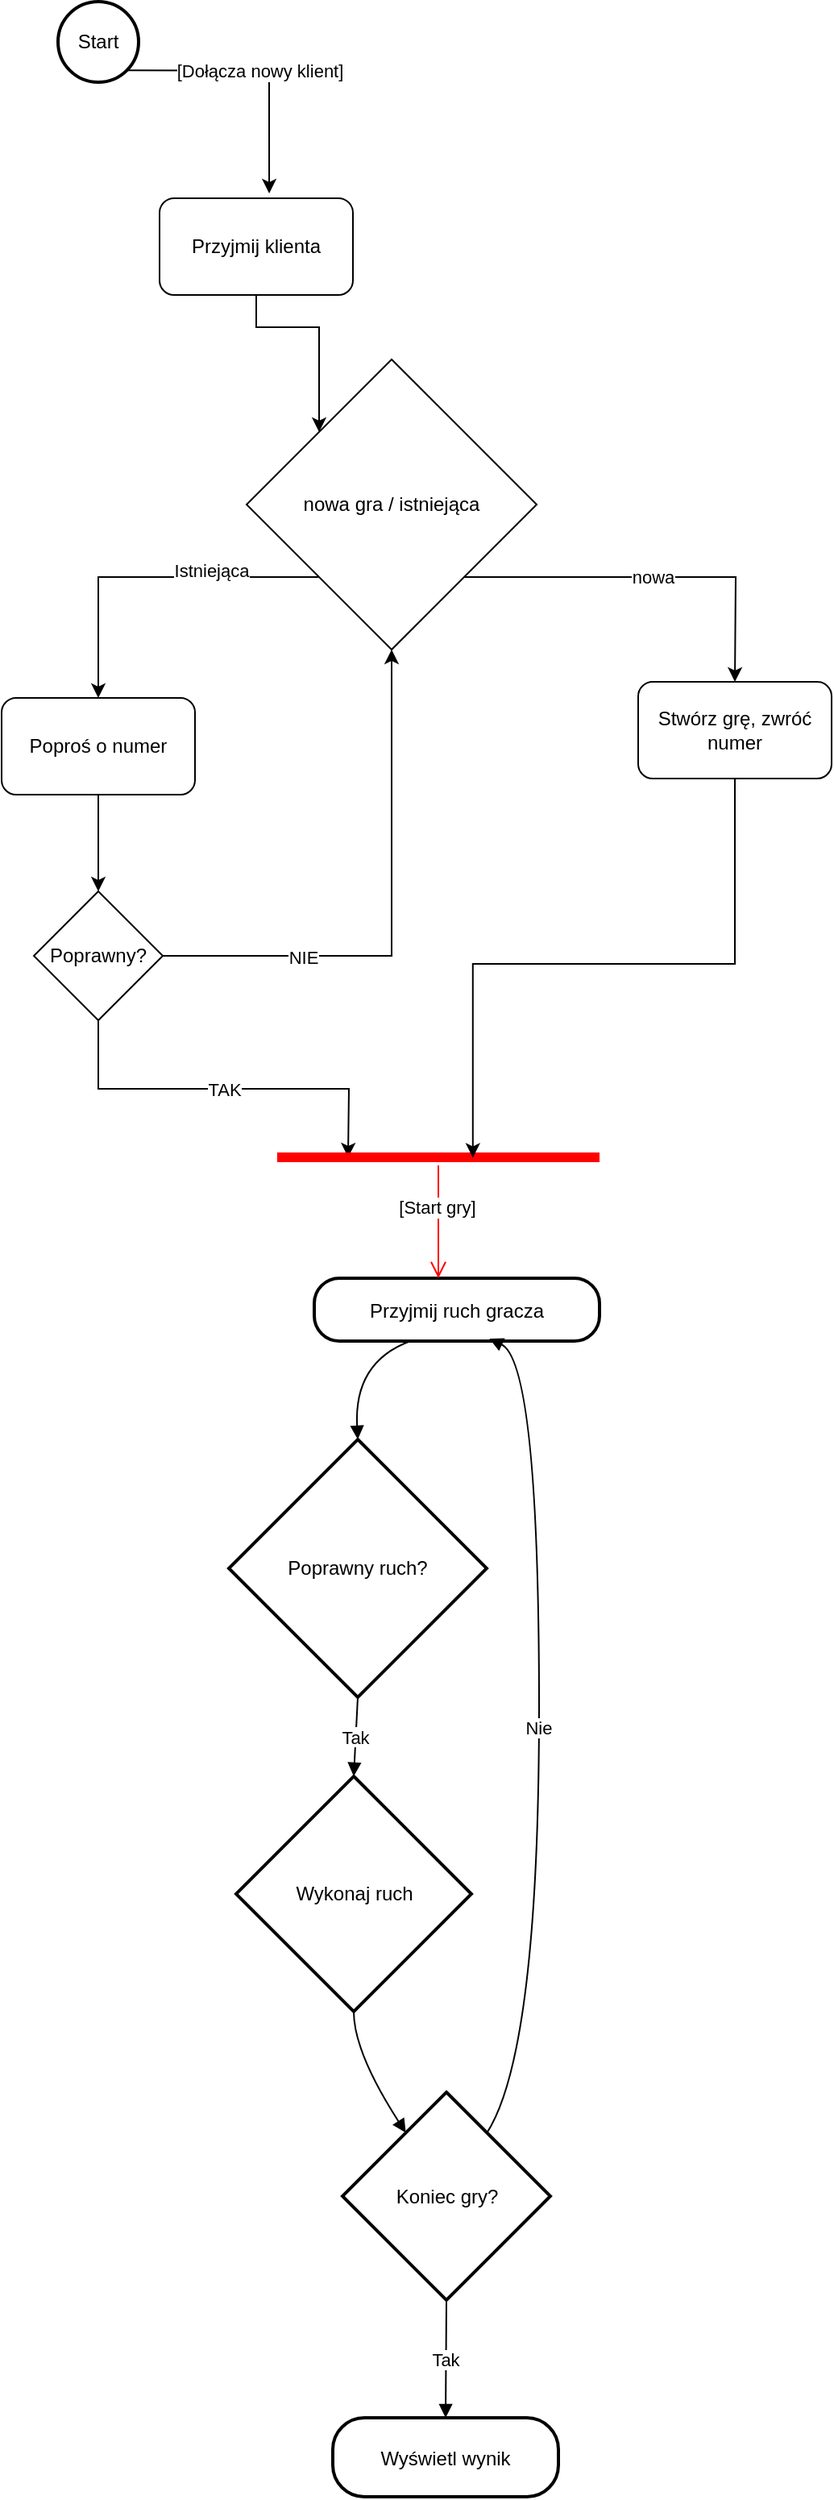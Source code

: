 <mxfile version="25.0.1" pages="2">
  <diagram name="Server" id="8Yekn0DO8vLQl4pJMV9I">
    <mxGraphModel dx="1434" dy="786" grid="1" gridSize="10" guides="1" tooltips="1" connect="1" arrows="1" fold="1" page="1" pageScale="1" pageWidth="827" pageHeight="1169" math="0" shadow="0">
      <root>
        <mxCell id="0" />
        <mxCell id="1" parent="0" />
        <mxCell id="2" value="Start" style="ellipse;aspect=fixed;strokeWidth=2;whiteSpace=wrap;" parent="1" vertex="1">
          <mxGeometry x="120" y="8" width="50" height="50" as="geometry" />
        </mxCell>
        <mxCell id="3" value="Przyjmij ruch gracza" style="rounded=1;arcSize=40;strokeWidth=2" parent="1" vertex="1">
          <mxGeometry x="279" y="800" width="177" height="39" as="geometry" />
        </mxCell>
        <mxCell id="4" value="Poprawny ruch?" style="rhombus;strokeWidth=2;whiteSpace=wrap;" parent="1" vertex="1">
          <mxGeometry x="226" y="900" width="160" height="160" as="geometry" />
        </mxCell>
        <mxCell id="5" value="Wykonaj ruch" style="rhombus;strokeWidth=2;whiteSpace=wrap;" parent="1" vertex="1">
          <mxGeometry x="230.5" y="1109" width="146" height="146" as="geometry" />
        </mxCell>
        <mxCell id="6" value="Koniec gry?" style="rhombus;strokeWidth=2;whiteSpace=wrap;" parent="1" vertex="1">
          <mxGeometry x="296.5" y="1305" width="129" height="129" as="geometry" />
        </mxCell>
        <mxCell id="7" value="Wyświetl wynik" style="rounded=1;arcSize=40;strokeWidth=2" parent="1" vertex="1">
          <mxGeometry x="290.5" y="1507" width="140" height="49" as="geometry" />
        </mxCell>
        <mxCell id="9" value="" style="curved=1;startArrow=none;endArrow=block;exitX=0.34;exitY=0.99;entryX=0.5;entryY=0;" parent="1" source="3" target="4" edge="1">
          <mxGeometry relative="1" as="geometry">
            <Array as="points">
              <mxPoint x="303.5" y="852" />
            </Array>
          </mxGeometry>
        </mxCell>
        <mxCell id="10" value="Tak" style="curved=1;startArrow=none;endArrow=block;exitX=0.5;exitY=1;entryX=0.5;entryY=0;" parent="1" source="4" target="5" edge="1">
          <mxGeometry relative="1" as="geometry">
            <Array as="points" />
          </mxGeometry>
        </mxCell>
        <mxCell id="11" value="" style="curved=1;startArrow=none;endArrow=block;exitX=0.5;exitY=1;entryX=0.18;entryY=0;" parent="1" source="5" target="6" edge="1">
          <mxGeometry relative="1" as="geometry">
            <Array as="points">
              <mxPoint x="303.5" y="1280" />
            </Array>
          </mxGeometry>
        </mxCell>
        <mxCell id="12" value="Nie" style="curved=1;startArrow=none;endArrow=block;exitX=0.82;exitY=0;entryX=0.614;entryY=0.963;entryDx=0;entryDy=0;entryPerimeter=0;" parent="1" source="6" target="3" edge="1">
          <mxGeometry relative="1" as="geometry">
            <Array as="points">
              <mxPoint x="418.5" y="1280" />
              <mxPoint x="418.5" y="852" />
            </Array>
          </mxGeometry>
        </mxCell>
        <mxCell id="13" value="Tak" style="curved=1;startArrow=none;endArrow=block;exitX=0.5;exitY=1;entryX=0.5;entryY=-0.01;" parent="1" source="6" target="7" edge="1">
          <mxGeometry relative="1" as="geometry">
            <Array as="points" />
          </mxGeometry>
        </mxCell>
        <mxCell id="Xq9TZbqAQkqyk2GmmiWT-18" style="edgeStyle=orthogonalEdgeStyle;rounded=0;orthogonalLoop=1;jettySize=auto;html=1;exitX=0.5;exitY=1;exitDx=0;exitDy=0;entryX=0;entryY=0;entryDx=0;entryDy=0;" parent="1" source="Xq9TZbqAQkqyk2GmmiWT-15" target="Xq9TZbqAQkqyk2GmmiWT-17" edge="1">
          <mxGeometry relative="1" as="geometry" />
        </mxCell>
        <mxCell id="Xq9TZbqAQkqyk2GmmiWT-15" value="Przyjmij klienta" style="rounded=1;whiteSpace=wrap;html=1;" parent="1" vertex="1">
          <mxGeometry x="183" y="130" width="120" height="60" as="geometry" />
        </mxCell>
        <mxCell id="Xq9TZbqAQkqyk2GmmiWT-16" value="[Dołącza nowy klient]" style="edgeStyle=orthogonalEdgeStyle;rounded=0;orthogonalLoop=1;jettySize=auto;html=1;exitX=1;exitY=1;exitDx=0;exitDy=0;entryX=0.567;entryY=-0.05;entryDx=0;entryDy=0;entryPerimeter=0;" parent="1" source="2" target="Xq9TZbqAQkqyk2GmmiWT-15" edge="1">
          <mxGeometry relative="1" as="geometry" />
        </mxCell>
        <mxCell id="Xq9TZbqAQkqyk2GmmiWT-19" value="nowa" style="edgeStyle=orthogonalEdgeStyle;rounded=0;orthogonalLoop=1;jettySize=auto;html=1;exitX=1;exitY=1;exitDx=0;exitDy=0;" parent="1" source="Xq9TZbqAQkqyk2GmmiWT-17" edge="1">
          <mxGeometry relative="1" as="geometry">
            <mxPoint x="540" y="430" as="targetPoint" />
          </mxGeometry>
        </mxCell>
        <mxCell id="Xq9TZbqAQkqyk2GmmiWT-22" style="edgeStyle=orthogonalEdgeStyle;rounded=0;orthogonalLoop=1;jettySize=auto;html=1;exitX=0;exitY=1;exitDx=0;exitDy=0;" parent="1" source="Xq9TZbqAQkqyk2GmmiWT-17" target="Xq9TZbqAQkqyk2GmmiWT-21" edge="1">
          <mxGeometry relative="1" as="geometry" />
        </mxCell>
        <mxCell id="Xq9TZbqAQkqyk2GmmiWT-23" value="Istniejąca" style="edgeLabel;html=1;align=center;verticalAlign=middle;resizable=0;points=[];" parent="Xq9TZbqAQkqyk2GmmiWT-22" vertex="1" connectable="0">
          <mxGeometry x="-0.363" y="-4" relative="1" as="geometry">
            <mxPoint as="offset" />
          </mxGeometry>
        </mxCell>
        <mxCell id="Xq9TZbqAQkqyk2GmmiWT-17" value="nowa gra / istniejąca" style="rhombus;whiteSpace=wrap;html=1;" parent="1" vertex="1">
          <mxGeometry x="237" y="230" width="180" height="180" as="geometry" />
        </mxCell>
        <mxCell id="Xq9TZbqAQkqyk2GmmiWT-20" value="Stwórz grę, zwróć numer" style="rounded=1;whiteSpace=wrap;html=1;" parent="1" vertex="1">
          <mxGeometry x="480" y="430" width="120" height="60" as="geometry" />
        </mxCell>
        <mxCell id="Xq9TZbqAQkqyk2GmmiWT-25" style="edgeStyle=orthogonalEdgeStyle;rounded=0;orthogonalLoop=1;jettySize=auto;html=1;exitX=0.5;exitY=1;exitDx=0;exitDy=0;entryX=0.5;entryY=0;entryDx=0;entryDy=0;" parent="1" source="Xq9TZbqAQkqyk2GmmiWT-21" target="Xq9TZbqAQkqyk2GmmiWT-24" edge="1">
          <mxGeometry relative="1" as="geometry" />
        </mxCell>
        <mxCell id="Xq9TZbqAQkqyk2GmmiWT-21" value="Poproś o numer" style="rounded=1;whiteSpace=wrap;html=1;" parent="1" vertex="1">
          <mxGeometry x="85" y="440" width="120" height="60" as="geometry" />
        </mxCell>
        <mxCell id="Xq9TZbqAQkqyk2GmmiWT-26" style="edgeStyle=orthogonalEdgeStyle;rounded=0;orthogonalLoop=1;jettySize=auto;html=1;exitX=1;exitY=0.5;exitDx=0;exitDy=0;entryX=0.5;entryY=1;entryDx=0;entryDy=0;" parent="1" source="Xq9TZbqAQkqyk2GmmiWT-24" target="Xq9TZbqAQkqyk2GmmiWT-17" edge="1">
          <mxGeometry relative="1" as="geometry" />
        </mxCell>
        <mxCell id="Xq9TZbqAQkqyk2GmmiWT-27" value="NIE" style="edgeLabel;html=1;align=center;verticalAlign=middle;resizable=0;points=[];" parent="Xq9TZbqAQkqyk2GmmiWT-26" vertex="1" connectable="0">
          <mxGeometry x="-0.478" y="-1" relative="1" as="geometry">
            <mxPoint as="offset" />
          </mxGeometry>
        </mxCell>
        <mxCell id="Xq9TZbqAQkqyk2GmmiWT-30" value="TAK" style="edgeStyle=orthogonalEdgeStyle;rounded=0;orthogonalLoop=1;jettySize=auto;html=1;exitX=0.5;exitY=1;exitDx=0;exitDy=0;" parent="1" source="Xq9TZbqAQkqyk2GmmiWT-24" edge="1">
          <mxGeometry relative="1" as="geometry">
            <mxPoint x="300" y="725" as="targetPoint" />
          </mxGeometry>
        </mxCell>
        <mxCell id="Xq9TZbqAQkqyk2GmmiWT-24" value="Poprawny? " style="rhombus;whiteSpace=wrap;html=1;" parent="1" vertex="1">
          <mxGeometry x="105" y="560" width="80" height="80" as="geometry" />
        </mxCell>
        <mxCell id="Xq9TZbqAQkqyk2GmmiWT-35" value="" style="shape=line;html=1;strokeWidth=6;strokeColor=#ff0000;" parent="1" vertex="1">
          <mxGeometry x="256" y="720" width="200" height="10" as="geometry" />
        </mxCell>
        <mxCell id="Xq9TZbqAQkqyk2GmmiWT-36" value="" style="edgeStyle=orthogonalEdgeStyle;html=1;verticalAlign=bottom;endArrow=open;endSize=8;strokeColor=#ff0000;rounded=0;" parent="1" source="Xq9TZbqAQkqyk2GmmiWT-35" edge="1">
          <mxGeometry relative="1" as="geometry">
            <mxPoint x="356" y="800" as="targetPoint" />
          </mxGeometry>
        </mxCell>
        <mxCell id="Xq9TZbqAQkqyk2GmmiWT-38" value="[Start gry]" style="edgeLabel;html=1;align=center;verticalAlign=middle;resizable=0;points=[];" parent="Xq9TZbqAQkqyk2GmmiWT-36" vertex="1" connectable="0">
          <mxGeometry x="-0.279" y="-1" relative="1" as="geometry">
            <mxPoint as="offset" />
          </mxGeometry>
        </mxCell>
        <mxCell id="Xq9TZbqAQkqyk2GmmiWT-37" style="edgeStyle=orthogonalEdgeStyle;rounded=0;orthogonalLoop=1;jettySize=auto;html=1;exitX=0.5;exitY=1;exitDx=0;exitDy=0;entryX=0.607;entryY=0.524;entryDx=0;entryDy=0;entryPerimeter=0;" parent="1" source="Xq9TZbqAQkqyk2GmmiWT-20" target="Xq9TZbqAQkqyk2GmmiWT-35" edge="1">
          <mxGeometry relative="1" as="geometry" />
        </mxCell>
      </root>
    </mxGraphModel>
  </diagram>
  <diagram id="hQBseLKq1TKGjk3IYa1s" name="klient">
    <mxGraphModel dx="1381" dy="1886" grid="1" gridSize="10" guides="1" tooltips="1" connect="1" arrows="1" fold="1" page="1" pageScale="1" pageWidth="850" pageHeight="1100" math="0" shadow="0">
      <root>
        <mxCell id="0" />
        <mxCell id="1" parent="0" />
        <mxCell id="ozcVwi5Nu7erykB1rbP3-1" value="" style="ellipse;html=1;shape=startState;fillColor=#000000;strokeColor=#ff0000;" vertex="1" parent="1">
          <mxGeometry x="410" y="20" width="30" height="30" as="geometry" />
        </mxCell>
        <mxCell id="ozcVwi5Nu7erykB1rbP3-2" value="" style="edgeStyle=orthogonalEdgeStyle;html=1;verticalAlign=bottom;endArrow=open;endSize=8;strokeColor=#ff0000;rounded=0;" edge="1" source="ozcVwi5Nu7erykB1rbP3-1" parent="1">
          <mxGeometry relative="1" as="geometry">
            <mxPoint x="425" y="110" as="targetPoint" />
          </mxGeometry>
        </mxCell>
        <mxCell id="ozcVwi5Nu7erykB1rbP3-3" value="Włączenie aplikacji klienta" style="text;html=1;align=center;verticalAlign=middle;resizable=0;points=[];autosize=1;strokeColor=none;fillColor=none;" vertex="1" parent="1">
          <mxGeometry x="425" y="60" width="160" height="30" as="geometry" />
        </mxCell>
        <mxCell id="ozcVwi5Nu7erykB1rbP3-4" value="Oczekiwanie na komendę &amp;lt;Disconnected&amp;gt;" style="rounded=1;whiteSpace=wrap;html=1;arcSize=40;fontColor=#000000;fillColor=#ffffc0;strokeColor=#ff0000;" vertex="1" parent="1">
          <mxGeometry x="365" y="100" width="125" height="50" as="geometry" />
        </mxCell>
        <mxCell id="ozcVwi5Nu7erykB1rbP3-5" value="" style="edgeStyle=orthogonalEdgeStyle;html=1;verticalAlign=bottom;endArrow=open;endSize=8;strokeColor=#ff0000;rounded=0;" edge="1" source="ozcVwi5Nu7erykB1rbP3-4" parent="1" target="ozcVwi5Nu7erykB1rbP3-6">
          <mxGeometry relative="1" as="geometry">
            <mxPoint x="425" y="190" as="targetPoint" />
          </mxGeometry>
        </mxCell>
        <mxCell id="ozcVwi5Nu7erykB1rbP3-6" value="Komenda" style="rhombus;whiteSpace=wrap;html=1;fontColor=#000000;fillColor=#ffffc0;strokeColor=#ff0000;" vertex="1" parent="1">
          <mxGeometry x="385.0" y="170.0" width="80" height="40" as="geometry" />
        </mxCell>
        <mxCell id="ozcVwi5Nu7erykB1rbP3-7" value="&lt;div&gt;Zobacz gry&lt;/div&gt;" style="edgeStyle=orthogonalEdgeStyle;html=1;align=left;verticalAlign=bottom;endArrow=open;endSize=8;strokeColor=#ff0000;rounded=0;" edge="1" source="ozcVwi5Nu7erykB1rbP3-6" parent="1" target="n7H0me0uHHnZpbPR4lG--40">
          <mxGeometry x="-1" relative="1" as="geometry">
            <mxPoint x="990" y="190" as="targetPoint" />
            <mxPoint as="offset" />
          </mxGeometry>
        </mxCell>
        <mxCell id="ozcVwi5Nu7erykB1rbP3-8" value="" style="edgeStyle=orthogonalEdgeStyle;html=1;align=left;verticalAlign=top;endArrow=open;endSize=8;strokeColor=#ff0000;rounded=0;entryX=0.5;entryY=0;entryDx=0;entryDy=0;" edge="1" source="ozcVwi5Nu7erykB1rbP3-6" parent="1" target="lL6sQDFHFlfwWEWf_Sid-5">
          <mxGeometry x="-1" relative="1" as="geometry">
            <mxPoint x="425.0" y="270.0" as="targetPoint" />
            <Array as="points">
              <mxPoint x="425" y="300" />
              <mxPoint x="900" y="300" />
            </Array>
            <mxPoint as="offset" />
          </mxGeometry>
        </mxCell>
        <mxCell id="lL6sQDFHFlfwWEWf_Sid-3" value="Dołacz do gry" style="text;html=1;align=center;verticalAlign=middle;resizable=0;points=[];autosize=1;strokeColor=none;fillColor=none;" vertex="1" parent="1">
          <mxGeometry x="420" y="210" width="100" height="30" as="geometry" />
        </mxCell>
        <mxCell id="lL6sQDFHFlfwWEWf_Sid-5" value="Istnieje?" style="rhombus;whiteSpace=wrap;html=1;fontColor=#000000;fillColor=#ffffc0;strokeColor=#ff0000;" vertex="1" parent="1">
          <mxGeometry x="860" y="340" width="80" height="40" as="geometry" />
        </mxCell>
        <mxCell id="lL6sQDFHFlfwWEWf_Sid-6" value="no" style="edgeStyle=orthogonalEdgeStyle;html=1;align=left;verticalAlign=bottom;endArrow=open;endSize=8;strokeColor=#ff0000;rounded=0;exitX=1;exitY=0.5;exitDx=0;exitDy=0;" edge="1" source="lL6sQDFHFlfwWEWf_Sid-5" parent="1">
          <mxGeometry x="-1" relative="1" as="geometry">
            <mxPoint x="490" y="120" as="targetPoint" />
            <mxPoint x="462.52" y="290.0" as="sourcePoint" />
            <Array as="points">
              <mxPoint x="1070" y="360" />
              <mxPoint x="1070" y="120" />
            </Array>
          </mxGeometry>
        </mxCell>
        <mxCell id="lL6sQDFHFlfwWEWf_Sid-7" value="yes" style="edgeStyle=orthogonalEdgeStyle;html=1;align=left;verticalAlign=top;endArrow=open;endSize=8;strokeColor=#ff0000;rounded=0;entryX=0.5;entryY=0;entryDx=0;entryDy=0;" edge="1" source="lL6sQDFHFlfwWEWf_Sid-5" parent="1" target="n7H0me0uHHnZpbPR4lG--32">
          <mxGeometry x="-1" relative="1" as="geometry">
            <mxPoint x="425" y="370" as="targetPoint" />
          </mxGeometry>
        </mxCell>
        <mxCell id="lL6sQDFHFlfwWEWf_Sid-8" value="Wyświetl gry" style="rounded=1;whiteSpace=wrap;html=1;arcSize=40;fontColor=#000000;fillColor=#ffffc0;strokeColor=#ff0000;" vertex="1" parent="1">
          <mxGeometry x="585.0" y="230.0" width="120" height="40" as="geometry" />
        </mxCell>
        <mxCell id="lL6sQDFHFlfwWEWf_Sid-9" value="" style="edgeStyle=orthogonalEdgeStyle;html=1;verticalAlign=bottom;endArrow=open;endSize=8;strokeColor=#ff0000;rounded=0;exitX=0;exitY=0.5;exitDx=0;exitDy=0;" edge="1" source="lL6sQDFHFlfwWEWf_Sid-8" parent="1">
          <mxGeometry relative="1" as="geometry">
            <mxPoint x="490" y="120" as="targetPoint" />
            <Array as="points">
              <mxPoint x="550" y="250" />
              <mxPoint x="550" y="120" />
            </Array>
          </mxGeometry>
        </mxCell>
        <mxCell id="lL6sQDFHFlfwWEWf_Sid-10" value="Dołącz do gry" style="rounded=1;whiteSpace=wrap;html=1;arcSize=40;fontColor=#000000;fillColor=#ffffc0;strokeColor=#ff0000;" vertex="1" parent="1">
          <mxGeometry x="365.0" y="370.0" width="120" height="40" as="geometry" />
        </mxCell>
        <mxCell id="lL6sQDFHFlfwWEWf_Sid-11" value="" style="edgeStyle=orthogonalEdgeStyle;html=1;verticalAlign=bottom;endArrow=open;endSize=8;strokeColor=#ff0000;rounded=0;" edge="1" source="lL6sQDFHFlfwWEWf_Sid-10" parent="1" target="lL6sQDFHFlfwWEWf_Sid-17">
          <mxGeometry relative="1" as="geometry">
            <mxPoint x="425.0" y="450.0" as="targetPoint" />
          </mxGeometry>
        </mxCell>
        <mxCell id="lL6sQDFHFlfwWEWf_Sid-12" value="Wybierz zasady" style="rounded=1;whiteSpace=wrap;html=1;arcSize=40;fontColor=#000000;fillColor=#ffffc0;strokeColor=#ff0000;" vertex="1" parent="1">
          <mxGeometry x="190" y="170.004" width="120" height="40" as="geometry" />
        </mxCell>
        <mxCell id="lL6sQDFHFlfwWEWf_Sid-13" value="" style="edgeStyle=orthogonalEdgeStyle;html=1;verticalAlign=bottom;endArrow=open;endSize=8;strokeColor=#ff0000;rounded=0;entryX=0;entryY=0.5;entryDx=0;entryDy=0;" edge="1" source="lL6sQDFHFlfwWEWf_Sid-12" parent="1" target="lL6sQDFHFlfwWEWf_Sid-10">
          <mxGeometry relative="1" as="geometry">
            <mxPoint x="250" y="400" as="targetPoint" />
            <Array as="points">
              <mxPoint x="250" y="305" />
              <mxPoint x="251" y="305" />
              <mxPoint x="251" y="390" />
            </Array>
          </mxGeometry>
        </mxCell>
        <mxCell id="lL6sQDFHFlfwWEWf_Sid-17" value="&lt;div&gt;Oczekiwanie na komendę&lt;/div&gt;&lt;div&gt;&amp;lt;LOBBY&amp;gt;&lt;br&gt;&lt;/div&gt;" style="rounded=1;whiteSpace=wrap;html=1;arcSize=40;fontColor=#000000;fillColor=#ffffc0;strokeColor=#ff0000;" vertex="1" parent="1">
          <mxGeometry x="363" y="450" width="125" height="50" as="geometry" />
        </mxCell>
        <mxCell id="lL6sQDFHFlfwWEWf_Sid-18" value="" style="edgeStyle=orthogonalEdgeStyle;html=1;verticalAlign=bottom;endArrow=open;endSize=8;strokeColor=#ff0000;rounded=0;" edge="1" source="lL6sQDFHFlfwWEWf_Sid-17" parent="1" target="lL6sQDFHFlfwWEWf_Sid-19">
          <mxGeometry relative="1" as="geometry">
            <mxPoint x="425.0" y="550.0" as="targetPoint" />
          </mxGeometry>
        </mxCell>
        <mxCell id="lL6sQDFHFlfwWEWf_Sid-22" style="edgeStyle=orthogonalEdgeStyle;rounded=0;orthogonalLoop=1;jettySize=auto;html=1;exitX=0;exitY=0.5;exitDx=0;exitDy=0;fillColor=#f8cecc;strokeColor=#b85450;entryX=0.02;entryY=0.415;entryDx=0;entryDy=0;entryPerimeter=0;" edge="1" parent="1" source="lL6sQDFHFlfwWEWf_Sid-19" target="ozcVwi5Nu7erykB1rbP3-4">
          <mxGeometry relative="1" as="geometry">
            <mxPoint x="140" y="120" as="targetPoint" />
            <Array as="points">
              <mxPoint x="141" y="550" />
              <mxPoint x="141" y="121" />
            </Array>
          </mxGeometry>
        </mxCell>
        <mxCell id="lL6sQDFHFlfwWEWf_Sid-19" value="Komenda" style="rhombus;whiteSpace=wrap;html=1;fontColor=#000000;fillColor=#ffffc0;strokeColor=#ff0000;" vertex="1" parent="1">
          <mxGeometry x="385.0" y="530" width="80" height="40" as="geometry" />
        </mxCell>
        <mxCell id="lL6sQDFHFlfwWEWf_Sid-20" value="Gotowy" style="edgeStyle=orthogonalEdgeStyle;html=1;align=left;verticalAlign=bottom;endArrow=open;endSize=8;strokeColor=#ff0000;rounded=0;" edge="1" source="lL6sQDFHFlfwWEWf_Sid-19" parent="1" target="lL6sQDFHFlfwWEWf_Sid-40">
          <mxGeometry x="-1" relative="1" as="geometry">
            <mxPoint x="640" y="550" as="targetPoint" />
          </mxGeometry>
        </mxCell>
        <mxCell id="lL6sQDFHFlfwWEWf_Sid-21" value="Start/Zmień zasady" style="edgeStyle=orthogonalEdgeStyle;html=1;align=left;verticalAlign=top;endArrow=open;endSize=8;strokeColor=#ff0000;rounded=0;" edge="1" source="lL6sQDFHFlfwWEWf_Sid-19" parent="1" target="lL6sQDFHFlfwWEWf_Sid-25">
          <mxGeometry x="-1" relative="1" as="geometry">
            <mxPoint x="425.0" y="630" as="targetPoint" />
          </mxGeometry>
        </mxCell>
        <mxCell id="lL6sQDFHFlfwWEWf_Sid-23" value="Rozłącz się" style="text;html=1;align=center;verticalAlign=middle;resizable=0;points=[];autosize=1;strokeColor=none;fillColor=none;" vertex="1" parent="1">
          <mxGeometry x="300" y="528" width="80" height="30" as="geometry" />
        </mxCell>
        <mxCell id="lL6sQDFHFlfwWEWf_Sid-25" value="Admin?" style="rhombus;whiteSpace=wrap;html=1;fontColor=#000000;fillColor=#ffffc0;strokeColor=#ff0000;" vertex="1" parent="1">
          <mxGeometry x="385.0" y="610" width="80" height="40" as="geometry" />
        </mxCell>
        <mxCell id="lL6sQDFHFlfwWEWf_Sid-26" value="no" style="edgeStyle=orthogonalEdgeStyle;html=1;align=left;verticalAlign=bottom;endArrow=open;endSize=8;strokeColor=#ff0000;rounded=0;entryX=0;entryY=0.5;entryDx=0;entryDy=0;" edge="1" source="lL6sQDFHFlfwWEWf_Sid-25" parent="1" target="lL6sQDFHFlfwWEWf_Sid-17">
          <mxGeometry x="-0.844" relative="1" as="geometry">
            <mxPoint x="290" y="470" as="targetPoint" />
            <Array as="points">
              <mxPoint x="291" y="630" />
              <mxPoint x="291" y="475" />
            </Array>
            <mxPoint as="offset" />
          </mxGeometry>
        </mxCell>
        <mxCell id="lL6sQDFHFlfwWEWf_Sid-27" value="yes" style="edgeStyle=orthogonalEdgeStyle;html=1;align=left;verticalAlign=top;endArrow=open;endSize=8;strokeColor=#ff0000;rounded=0;" edge="1" source="lL6sQDFHFlfwWEWf_Sid-25" parent="1" target="lL6sQDFHFlfwWEWf_Sid-30">
          <mxGeometry x="-1" relative="1" as="geometry">
            <mxPoint x="425.0" y="690" as="targetPoint" />
          </mxGeometry>
        </mxCell>
        <mxCell id="lL6sQDFHFlfwWEWf_Sid-30" value="Komenda" style="rhombus;whiteSpace=wrap;html=1;fontColor=#000000;fillColor=#ffffc0;strokeColor=#ff0000;" vertex="1" parent="1">
          <mxGeometry x="385.0" y="670" width="80" height="40" as="geometry" />
        </mxCell>
        <mxCell id="lL6sQDFHFlfwWEWf_Sid-31" value="Start" style="edgeStyle=orthogonalEdgeStyle;html=1;align=left;verticalAlign=bottom;endArrow=open;endSize=8;strokeColor=#ff0000;rounded=0;" edge="1" source="lL6sQDFHFlfwWEWf_Sid-30" parent="1" target="lL6sQDFHFlfwWEWf_Sid-37">
          <mxGeometry x="-1" relative="1" as="geometry">
            <mxPoint x="565.0" y="690" as="targetPoint" />
          </mxGeometry>
        </mxCell>
        <mxCell id="lL6sQDFHFlfwWEWf_Sid-32" value="Zmień" style="edgeStyle=orthogonalEdgeStyle;html=1;align=left;verticalAlign=top;endArrow=open;endSize=8;strokeColor=#ff0000;rounded=0;" edge="1" source="lL6sQDFHFlfwWEWf_Sid-30" parent="1" target="lL6sQDFHFlfwWEWf_Sid-33">
          <mxGeometry x="-0.043" relative="1" as="geometry">
            <mxPoint x="300" y="690" as="targetPoint" />
            <mxPoint as="offset" />
          </mxGeometry>
        </mxCell>
        <mxCell id="lL6sQDFHFlfwWEWf_Sid-33" value="Zmienia" style="rounded=1;whiteSpace=wrap;html=1;arcSize=40;fontColor=#000000;fillColor=#ffffc0;strokeColor=#ff0000;" vertex="1" parent="1">
          <mxGeometry x="150" y="670" width="120" height="40" as="geometry" />
        </mxCell>
        <mxCell id="lL6sQDFHFlfwWEWf_Sid-36" value="Zmień" style="edgeStyle=orthogonalEdgeStyle;html=1;align=left;verticalAlign=top;endArrow=open;endSize=8;strokeColor=#ff0000;rounded=0;exitX=0.5;exitY=0;exitDx=0;exitDy=0;entryX=0;entryY=0.5;entryDx=0;entryDy=0;" edge="1" parent="1" source="lL6sQDFHFlfwWEWf_Sid-33" target="lL6sQDFHFlfwWEWf_Sid-17">
          <mxGeometry x="-0.043" relative="1" as="geometry">
            <mxPoint x="280" y="460" as="targetPoint" />
            <mxPoint x="395" y="700" as="sourcePoint" />
            <mxPoint as="offset" />
            <Array as="points">
              <mxPoint x="210" y="475" />
            </Array>
          </mxGeometry>
        </mxCell>
        <mxCell id="lL6sQDFHFlfwWEWf_Sid-37" value="Wszyscy gotowi" style="rhombus;whiteSpace=wrap;html=1;fontColor=#000000;fillColor=#ffffc0;strokeColor=#ff0000;" vertex="1" parent="1">
          <mxGeometry x="570" y="630" width="110" height="80" as="geometry" />
        </mxCell>
        <mxCell id="lL6sQDFHFlfwWEWf_Sid-38" value="no" style="edgeStyle=orthogonalEdgeStyle;html=1;align=left;verticalAlign=bottom;endArrow=open;endSize=8;strokeColor=#ff0000;rounded=0;" edge="1" source="lL6sQDFHFlfwWEWf_Sid-37" parent="1" target="lL6sQDFHFlfwWEWf_Sid-43">
          <mxGeometry x="-1" relative="1" as="geometry">
            <mxPoint x="740" y="600" as="targetPoint" />
          </mxGeometry>
        </mxCell>
        <mxCell id="lL6sQDFHFlfwWEWf_Sid-39" value="yes" style="edgeStyle=orthogonalEdgeStyle;html=1;align=left;verticalAlign=top;endArrow=open;endSize=8;strokeColor=#ff0000;rounded=0;" edge="1" source="lL6sQDFHFlfwWEWf_Sid-37" parent="1" target="lL6sQDFHFlfwWEWf_Sid-46">
          <mxGeometry x="-1" relative="1" as="geometry">
            <mxPoint x="440" y="790" as="targetPoint" />
            <Array as="points">
              <mxPoint x="625" y="750" />
              <mxPoint x="430" y="750" />
            </Array>
          </mxGeometry>
        </mxCell>
        <mxCell id="lL6sQDFHFlfwWEWf_Sid-40" value="Czekaj na rozpoczęcie" style="rounded=1;whiteSpace=wrap;html=1;arcSize=40;fontColor=#000000;fillColor=#ffffc0;strokeColor=#ff0000;" vertex="1" parent="1">
          <mxGeometry x="560" y="530" width="120" height="40" as="geometry" />
        </mxCell>
        <mxCell id="lL6sQDFHFlfwWEWf_Sid-42" value="" style="edgeStyle=orthogonalEdgeStyle;html=1;align=left;verticalAlign=top;endArrow=open;endSize=8;strokeColor=#ff0000;rounded=0;entryX=0.5;entryY=0;entryDx=0;entryDy=0;exitX=0.5;exitY=1;exitDx=0;exitDy=0;" edge="1" parent="1" source="lL6sQDFHFlfwWEWf_Sid-40" target="lL6sQDFHFlfwWEWf_Sid-37">
          <mxGeometry x="0.077" y="115" relative="1" as="geometry">
            <mxPoint x="435" y="620" as="targetPoint" />
            <mxPoint x="435" y="580" as="sourcePoint" />
            <mxPoint as="offset" />
          </mxGeometry>
        </mxCell>
        <mxCell id="lL6sQDFHFlfwWEWf_Sid-43" value="Admin" style="rhombus;whiteSpace=wrap;html=1;fontColor=#000000;fillColor=#ffffc0;strokeColor=#ff0000;" vertex="1" parent="1">
          <mxGeometry x="700.0" y="580" width="80" height="40" as="geometry" />
        </mxCell>
        <mxCell id="lL6sQDFHFlfwWEWf_Sid-44" value="no" style="edgeStyle=orthogonalEdgeStyle;html=1;align=left;verticalAlign=bottom;endArrow=open;endSize=8;strokeColor=#ff0000;rounded=0;entryX=1;entryY=0.5;entryDx=0;entryDy=0;" edge="1" source="lL6sQDFHFlfwWEWf_Sid-43" parent="1" target="lL6sQDFHFlfwWEWf_Sid-40">
          <mxGeometry x="-0.142" relative="1" as="geometry">
            <mxPoint x="880.0" y="600" as="targetPoint" />
            <mxPoint as="offset" />
          </mxGeometry>
        </mxCell>
        <mxCell id="lL6sQDFHFlfwWEWf_Sid-45" value="yes" style="edgeStyle=orthogonalEdgeStyle;html=1;align=left;verticalAlign=top;endArrow=open;endSize=8;strokeColor=#ff0000;rounded=0;entryX=0.996;entryY=0.394;entryDx=0;entryDy=0;entryPerimeter=0;" edge="1" source="lL6sQDFHFlfwWEWf_Sid-43" parent="1" target="lL6sQDFHFlfwWEWf_Sid-17">
          <mxGeometry x="-0.835" relative="1" as="geometry">
            <mxPoint x="740.0" y="680" as="targetPoint" />
            <Array as="points">
              <mxPoint x="740" y="470" />
            </Array>
            <mxPoint as="offset" />
          </mxGeometry>
        </mxCell>
        <mxCell id="lL6sQDFHFlfwWEWf_Sid-46" value="Rozpoczęcie gry" style="rounded=1;whiteSpace=wrap;html=1;arcSize=40;fontColor=#000000;fillColor=#ffffc0;strokeColor=#ff0000;" vertex="1" parent="1">
          <mxGeometry x="370.0" y="770" width="120" height="40" as="geometry" />
        </mxCell>
        <mxCell id="lL6sQDFHFlfwWEWf_Sid-52" value="" style="edgeStyle=orthogonalEdgeStyle;html=1;verticalAlign=bottom;endArrow=open;endSize=8;strokeColor=#ff0000;rounded=0;" edge="1" parent="1" source="lL6sQDFHFlfwWEWf_Sid-46" target="lL6sQDFHFlfwWEWf_Sid-51">
          <mxGeometry relative="1" as="geometry">
            <mxPoint x="430.0" y="830" as="targetPoint" />
            <mxPoint x="430" y="810" as="sourcePoint" />
          </mxGeometry>
        </mxCell>
        <mxCell id="lL6sQDFHFlfwWEWf_Sid-56" style="edgeStyle=orthogonalEdgeStyle;rounded=0;orthogonalLoop=1;jettySize=auto;html=1;exitX=0.5;exitY=1;exitDx=0;exitDy=0;entryX=0.5;entryY=0;entryDx=0;entryDy=0;fillColor=#f8cecc;strokeColor=#b85450;" edge="1" parent="1" source="lL6sQDFHFlfwWEWf_Sid-51" target="lL6sQDFHFlfwWEWf_Sid-53">
          <mxGeometry relative="1" as="geometry" />
        </mxCell>
        <mxCell id="lL6sQDFHFlfwWEWf_Sid-51" value="&lt;div&gt;Oczekiwanie na komendę&lt;/div&gt;&lt;div&gt;&amp;lt;PLAYING&amp;gt;&lt;br&gt;&lt;/div&gt;" style="rounded=1;whiteSpace=wrap;html=1;arcSize=40;fontColor=#000000;fillColor=#ffffc0;strokeColor=#ff0000;" vertex="1" parent="1">
          <mxGeometry x="367.5" y="860" width="125" height="50" as="geometry" />
        </mxCell>
        <mxCell id="lL6sQDFHFlfwWEWf_Sid-57" style="edgeStyle=orthogonalEdgeStyle;rounded=0;orthogonalLoop=1;jettySize=auto;html=1;exitX=0;exitY=0.5;exitDx=0;exitDy=0;fillColor=#f8cecc;strokeColor=#b85450;entryX=0;entryY=0.5;entryDx=0;entryDy=0;" edge="1" parent="1" source="lL6sQDFHFlfwWEWf_Sid-53" target="ozcVwi5Nu7erykB1rbP3-4">
          <mxGeometry relative="1" as="geometry">
            <mxPoint x="-12.069" y="970" as="targetPoint" />
            <Array as="points">
              <mxPoint x="110" y="980" />
              <mxPoint x="110" y="125" />
            </Array>
          </mxGeometry>
        </mxCell>
        <mxCell id="lL6sQDFHFlfwWEWf_Sid-53" value="Komenda" style="rhombus;whiteSpace=wrap;html=1;fontColor=#000000;fillColor=#ffffc0;strokeColor=#ff0000;" vertex="1" parent="1">
          <mxGeometry x="390" y="960" width="80" height="40" as="geometry" />
        </mxCell>
        <mxCell id="lL6sQDFHFlfwWEWf_Sid-54" value="pokaz plansze" style="edgeStyle=orthogonalEdgeStyle;html=1;align=left;verticalAlign=bottom;endArrow=open;endSize=8;strokeColor=#ff0000;rounded=0;" edge="1" source="lL6sQDFHFlfwWEWf_Sid-53" parent="1" target="lL6sQDFHFlfwWEWf_Sid-59">
          <mxGeometry x="-1" relative="1" as="geometry">
            <mxPoint x="570" y="980" as="targetPoint" />
          </mxGeometry>
        </mxCell>
        <mxCell id="lL6sQDFHFlfwWEWf_Sid-55" value="ruch" style="edgeStyle=orthogonalEdgeStyle;html=1;align=left;verticalAlign=top;endArrow=open;endSize=8;strokeColor=#ff0000;rounded=0;" edge="1" source="lL6sQDFHFlfwWEWf_Sid-53" parent="1" target="lL6sQDFHFlfwWEWf_Sid-61">
          <mxGeometry x="-0.669" y="10" relative="1" as="geometry">
            <mxPoint x="430" y="1060" as="targetPoint" />
            <mxPoint as="offset" />
          </mxGeometry>
        </mxCell>
        <mxCell id="lL6sQDFHFlfwWEWf_Sid-58" value="rozłącz się" style="text;html=1;align=center;verticalAlign=middle;resizable=0;points=[];autosize=1;strokeColor=none;fillColor=none;" vertex="1" parent="1">
          <mxGeometry x="300" y="950" width="80" height="30" as="geometry" />
        </mxCell>
        <mxCell id="lL6sQDFHFlfwWEWf_Sid-59" value="Pokazuje plansze" style="rounded=1;whiteSpace=wrap;html=1;arcSize=40;fontColor=#000000;fillColor=#ffffc0;strokeColor=#ff0000;" vertex="1" parent="1">
          <mxGeometry x="565" y="960" width="120" height="40" as="geometry" />
        </mxCell>
        <mxCell id="lL6sQDFHFlfwWEWf_Sid-60" value="" style="edgeStyle=orthogonalEdgeStyle;html=1;verticalAlign=bottom;endArrow=open;endSize=8;strokeColor=#ff0000;rounded=0;entryX=1;entryY=0.5;entryDx=0;entryDy=0;" edge="1" source="lL6sQDFHFlfwWEWf_Sid-59" parent="1" target="lL6sQDFHFlfwWEWf_Sid-51">
          <mxGeometry relative="1" as="geometry">
            <mxPoint x="625" y="1040" as="targetPoint" />
            <Array as="points">
              <mxPoint x="620" y="885" />
            </Array>
          </mxGeometry>
        </mxCell>
        <mxCell id="lL6sQDFHFlfwWEWf_Sid-61" value="Czy twój ruch" style="rhombus;whiteSpace=wrap;html=1;fontColor=#000000;fillColor=#ffffc0;strokeColor=#ff0000;" vertex="1" parent="1">
          <mxGeometry x="382.5" y="1040" width="95" height="70" as="geometry" />
        </mxCell>
        <mxCell id="lL6sQDFHFlfwWEWf_Sid-62" value="no" style="edgeStyle=orthogonalEdgeStyle;html=1;align=left;verticalAlign=bottom;endArrow=open;endSize=8;strokeColor=#ff0000;rounded=0;" edge="1" source="lL6sQDFHFlfwWEWf_Sid-61" parent="1">
          <mxGeometry x="-1" relative="1" as="geometry">
            <mxPoint x="570" y="1075" as="targetPoint" />
          </mxGeometry>
        </mxCell>
        <mxCell id="lL6sQDFHFlfwWEWf_Sid-63" value="yes" style="edgeStyle=orthogonalEdgeStyle;html=1;align=left;verticalAlign=top;endArrow=open;endSize=8;strokeColor=#ff0000;rounded=0;" edge="1" source="lL6sQDFHFlfwWEWf_Sid-61" parent="1" target="lL6sQDFHFlfwWEWf_Sid-64">
          <mxGeometry x="-1" relative="1" as="geometry">
            <mxPoint x="430" y="1170" as="targetPoint" />
            <Array as="points">
              <mxPoint x="430" y="1150" />
              <mxPoint x="430" y="1150" />
            </Array>
          </mxGeometry>
        </mxCell>
        <mxCell id="lL6sQDFHFlfwWEWf_Sid-64" value="Wyślij ruch do serwera" style="rounded=1;whiteSpace=wrap;html=1;arcSize=40;fontColor=#000000;fillColor=#ffffc0;strokeColor=#ff0000;" vertex="1" parent="1">
          <mxGeometry x="370" y="1150.0" width="120" height="40" as="geometry" />
        </mxCell>
        <mxCell id="lL6sQDFHFlfwWEWf_Sid-65" value="" style="edgeStyle=orthogonalEdgeStyle;html=1;verticalAlign=bottom;endArrow=open;endSize=8;strokeColor=#ff0000;rounded=0;" edge="1" source="lL6sQDFHFlfwWEWf_Sid-64" parent="1">
          <mxGeometry relative="1" as="geometry">
            <mxPoint x="430" y="1240" as="targetPoint" />
          </mxGeometry>
        </mxCell>
        <mxCell id="n7H0me0uHHnZpbPR4lG--1" value="Start" style="ellipse;aspect=fixed;strokeWidth=2;whiteSpace=wrap;" vertex="1" parent="1">
          <mxGeometry x="885" y="8" width="50" height="50" as="geometry" />
        </mxCell>
        <mxCell id="n7H0me0uHHnZpbPR4lG--2" value="Przyjmij ruch gracza" style="rounded=1;arcSize=40;strokeWidth=2" vertex="1" parent="1">
          <mxGeometry x="1044" y="800" width="177" height="39" as="geometry" />
        </mxCell>
        <mxCell id="n7H0me0uHHnZpbPR4lG--3" value="Poprawny ruch?" style="rhombus;strokeWidth=2;whiteSpace=wrap;" vertex="1" parent="1">
          <mxGeometry x="991" y="900" width="160" height="160" as="geometry" />
        </mxCell>
        <mxCell id="n7H0me0uHHnZpbPR4lG--4" value="Wykonaj ruch" style="rhombus;strokeWidth=2;whiteSpace=wrap;" vertex="1" parent="1">
          <mxGeometry x="995.5" y="1109" width="146" height="146" as="geometry" />
        </mxCell>
        <mxCell id="n7H0me0uHHnZpbPR4lG--5" value="Koniec gry?" style="rhombus;strokeWidth=2;whiteSpace=wrap;" vertex="1" parent="1">
          <mxGeometry x="1061.5" y="1305" width="129" height="129" as="geometry" />
        </mxCell>
        <mxCell id="n7H0me0uHHnZpbPR4lG--6" value="Wyświetl wynik" style="rounded=1;arcSize=40;strokeWidth=2" vertex="1" parent="1">
          <mxGeometry x="1055.5" y="1507" width="140" height="49" as="geometry" />
        </mxCell>
        <mxCell id="n7H0me0uHHnZpbPR4lG--7" value="" style="curved=1;startArrow=none;endArrow=block;exitX=0.34;exitY=0.99;entryX=0.5;entryY=0;" edge="1" parent="1" source="n7H0me0uHHnZpbPR4lG--2" target="n7H0me0uHHnZpbPR4lG--3">
          <mxGeometry relative="1" as="geometry">
            <Array as="points">
              <mxPoint x="1068.5" y="852" />
            </Array>
          </mxGeometry>
        </mxCell>
        <mxCell id="n7H0me0uHHnZpbPR4lG--8" value="Tak" style="curved=1;startArrow=none;endArrow=block;exitX=0.5;exitY=1;entryX=0.5;entryY=0;" edge="1" parent="1" source="n7H0me0uHHnZpbPR4lG--3" target="n7H0me0uHHnZpbPR4lG--4">
          <mxGeometry relative="1" as="geometry">
            <Array as="points" />
          </mxGeometry>
        </mxCell>
        <mxCell id="n7H0me0uHHnZpbPR4lG--9" value="" style="curved=1;startArrow=none;endArrow=block;exitX=0.5;exitY=1;entryX=0.18;entryY=0;" edge="1" parent="1" source="n7H0me0uHHnZpbPR4lG--4" target="n7H0me0uHHnZpbPR4lG--5">
          <mxGeometry relative="1" as="geometry">
            <Array as="points">
              <mxPoint x="1068.5" y="1280" />
            </Array>
          </mxGeometry>
        </mxCell>
        <mxCell id="n7H0me0uHHnZpbPR4lG--10" value="Nie" style="curved=1;startArrow=none;endArrow=block;exitX=0.82;exitY=0;entryX=0.614;entryY=0.963;entryDx=0;entryDy=0;entryPerimeter=0;" edge="1" parent="1" source="n7H0me0uHHnZpbPR4lG--5" target="n7H0me0uHHnZpbPR4lG--2">
          <mxGeometry relative="1" as="geometry">
            <Array as="points">
              <mxPoint x="1183.5" y="1280" />
              <mxPoint x="1183.5" y="852" />
            </Array>
          </mxGeometry>
        </mxCell>
        <mxCell id="n7H0me0uHHnZpbPR4lG--11" value="Tak" style="curved=1;startArrow=none;endArrow=block;exitX=0.5;exitY=1;entryX=0.5;entryY=-0.01;" edge="1" parent="1" source="n7H0me0uHHnZpbPR4lG--5" target="n7H0me0uHHnZpbPR4lG--6">
          <mxGeometry relative="1" as="geometry">
            <Array as="points" />
          </mxGeometry>
        </mxCell>
        <mxCell id="n7H0me0uHHnZpbPR4lG--12" style="edgeStyle=orthogonalEdgeStyle;rounded=0;orthogonalLoop=1;jettySize=auto;html=1;exitX=0.5;exitY=1;exitDx=0;exitDy=0;" edge="1" parent="1" source="n7H0me0uHHnZpbPR4lG--13">
          <mxGeometry relative="1" as="geometry">
            <mxPoint x="1300" y="30" as="targetPoint" />
            <Array as="points">
              <mxPoint x="1161" y="164" />
              <mxPoint x="1091" y="164" />
            </Array>
          </mxGeometry>
        </mxCell>
        <mxCell id="n7H0me0uHHnZpbPR4lG--13" value="Przyjmij klienta" style="rounded=1;whiteSpace=wrap;html=1;" vertex="1" parent="1">
          <mxGeometry x="1101" y="8" width="120" height="60" as="geometry" />
        </mxCell>
        <mxCell id="n7H0me0uHHnZpbPR4lG--14" value="[Dołącza nowy klient]" style="edgeStyle=orthogonalEdgeStyle;rounded=0;orthogonalLoop=1;jettySize=auto;html=1;exitX=1;exitY=1;exitDx=0;exitDy=0;entryX=0.567;entryY=-0.05;entryDx=0;entryDy=0;entryPerimeter=0;" edge="1" parent="1" source="n7H0me0uHHnZpbPR4lG--1" target="n7H0me0uHHnZpbPR4lG--13">
          <mxGeometry relative="1" as="geometry" />
        </mxCell>
        <mxCell id="n7H0me0uHHnZpbPR4lG--15" value="nowa" style="edgeStyle=orthogonalEdgeStyle;rounded=0;orthogonalLoop=1;jettySize=auto;html=1;exitX=1;exitY=1;exitDx=0;exitDy=0;" edge="1" parent="1">
          <mxGeometry relative="1" as="geometry">
            <mxPoint x="1305" y="430" as="targetPoint" />
            <mxPoint x="1137" y="365" as="sourcePoint" />
          </mxGeometry>
        </mxCell>
        <mxCell id="n7H0me0uHHnZpbPR4lG--19" value="Stwórz grę, zwróć numer" style="rounded=1;whiteSpace=wrap;html=1;" vertex="1" parent="1">
          <mxGeometry x="1275" y="170" width="120" height="60" as="geometry" />
        </mxCell>
        <mxCell id="n7H0me0uHHnZpbPR4lG--24" value="TAK" style="edgeStyle=orthogonalEdgeStyle;rounded=0;orthogonalLoop=1;jettySize=auto;html=1;exitX=0.5;exitY=1;exitDx=0;exitDy=0;" edge="1" parent="1">
          <mxGeometry relative="1" as="geometry">
            <mxPoint x="1065" y="725" as="targetPoint" />
            <mxPoint x="910" y="640" as="sourcePoint" />
          </mxGeometry>
        </mxCell>
        <mxCell id="n7H0me0uHHnZpbPR4lG--26" value="" style="shape=line;html=1;strokeWidth=6;strokeColor=#ff0000;" vertex="1" parent="1">
          <mxGeometry x="1021" y="720" width="200" height="10" as="geometry" />
        </mxCell>
        <mxCell id="n7H0me0uHHnZpbPR4lG--27" value="" style="edgeStyle=orthogonalEdgeStyle;html=1;verticalAlign=bottom;endArrow=open;endSize=8;strokeColor=#ff0000;rounded=0;" edge="1" parent="1" source="n7H0me0uHHnZpbPR4lG--26">
          <mxGeometry relative="1" as="geometry">
            <mxPoint x="1121" y="800" as="targetPoint" />
          </mxGeometry>
        </mxCell>
        <mxCell id="n7H0me0uHHnZpbPR4lG--28" value="[Start gry]" style="edgeLabel;html=1;align=center;verticalAlign=middle;resizable=0;points=[];" vertex="1" connectable="0" parent="n7H0me0uHHnZpbPR4lG--27">
          <mxGeometry x="-0.279" y="-1" relative="1" as="geometry">
            <mxPoint as="offset" />
          </mxGeometry>
        </mxCell>
        <mxCell id="lL6sQDFHFlfwWEWf_Sid-2" value="Stwórz grę" style="text;html=1;align=center;verticalAlign=middle;resizable=0;points=[];autosize=1;strokeColor=none;fillColor=none;" vertex="1" parent="1">
          <mxGeometry x="330" y="160" width="80" height="30" as="geometry" />
        </mxCell>
        <mxCell id="n7H0me0uHHnZpbPR4lG--32" value="Dołącz gracza do lobby" style="rounded=1;whiteSpace=wrap;html=1;arcSize=40;fontColor=#000000;fillColor=#ffffc0;strokeColor=#ff0000;" vertex="1" parent="1">
          <mxGeometry x="840" y="420" width="120" height="40" as="geometry" />
        </mxCell>
        <mxCell id="n7H0me0uHHnZpbPR4lG--33" value="" style="edgeStyle=orthogonalEdgeStyle;html=1;verticalAlign=bottom;endArrow=open;endSize=8;strokeColor=#ff0000;rounded=0;entryX=0.5;entryY=0;entryDx=0;entryDy=0;" edge="1" source="n7H0me0uHHnZpbPR4lG--32" parent="1" target="lL6sQDFHFlfwWEWf_Sid-10">
          <mxGeometry relative="1" as="geometry">
            <mxPoint x="410" y="320" as="targetPoint" />
            <Array as="points">
              <mxPoint x="600" y="440" />
              <mxPoint x="600" y="330" />
              <mxPoint x="425" y="330" />
            </Array>
          </mxGeometry>
        </mxCell>
        <mxCell id="n7H0me0uHHnZpbPR4lG--38" value="VALID" style="text;html=1;align=center;verticalAlign=middle;resizable=0;points=[];autosize=1;strokeColor=none;fillColor=none;" vertex="1" parent="1">
          <mxGeometry x="780" y="418" width="60" height="30" as="geometry" />
        </mxCell>
        <mxCell id="n7H0me0uHHnZpbPR4lG--39" value="INVALID" style="text;html=1;align=center;verticalAlign=middle;resizable=0;points=[];autosize=1;strokeColor=none;fillColor=none;" vertex="1" parent="1">
          <mxGeometry x="935" y="268" width="70" height="30" as="geometry" />
        </mxCell>
        <mxCell id="n7H0me0uHHnZpbPR4lG--40" value="Zwróć gry" style="rounded=1;whiteSpace=wrap;html=1;arcSize=40;fontColor=#000000;fillColor=#ffffc0;strokeColor=#ff0000;" vertex="1" parent="1">
          <mxGeometry x="871" y="170" width="120" height="40" as="geometry" />
        </mxCell>
        <mxCell id="n7H0me0uHHnZpbPR4lG--41" value="" style="edgeStyle=orthogonalEdgeStyle;html=1;verticalAlign=bottom;endArrow=open;endSize=8;strokeColor=#ff0000;rounded=0;entryX=0.5;entryY=0;entryDx=0;entryDy=0;exitX=0.5;exitY=1;exitDx=0;exitDy=0;" edge="1" source="n7H0me0uHHnZpbPR4lG--40" parent="1" target="lL6sQDFHFlfwWEWf_Sid-8">
          <mxGeometry relative="1" as="geometry">
            <mxPoint x="990" y="270" as="targetPoint" />
          </mxGeometry>
        </mxCell>
        <mxCell id="n7H0me0uHHnZpbPR4lG--42" value="Lista ID i ilości graczy" style="text;html=1;align=center;verticalAlign=middle;resizable=0;points=[];autosize=1;strokeColor=none;fillColor=none;" vertex="1" parent="1">
          <mxGeometry x="760" y="218" width="140" height="30" as="geometry" />
        </mxCell>
      </root>
    </mxGraphModel>
  </diagram>
</mxfile>
